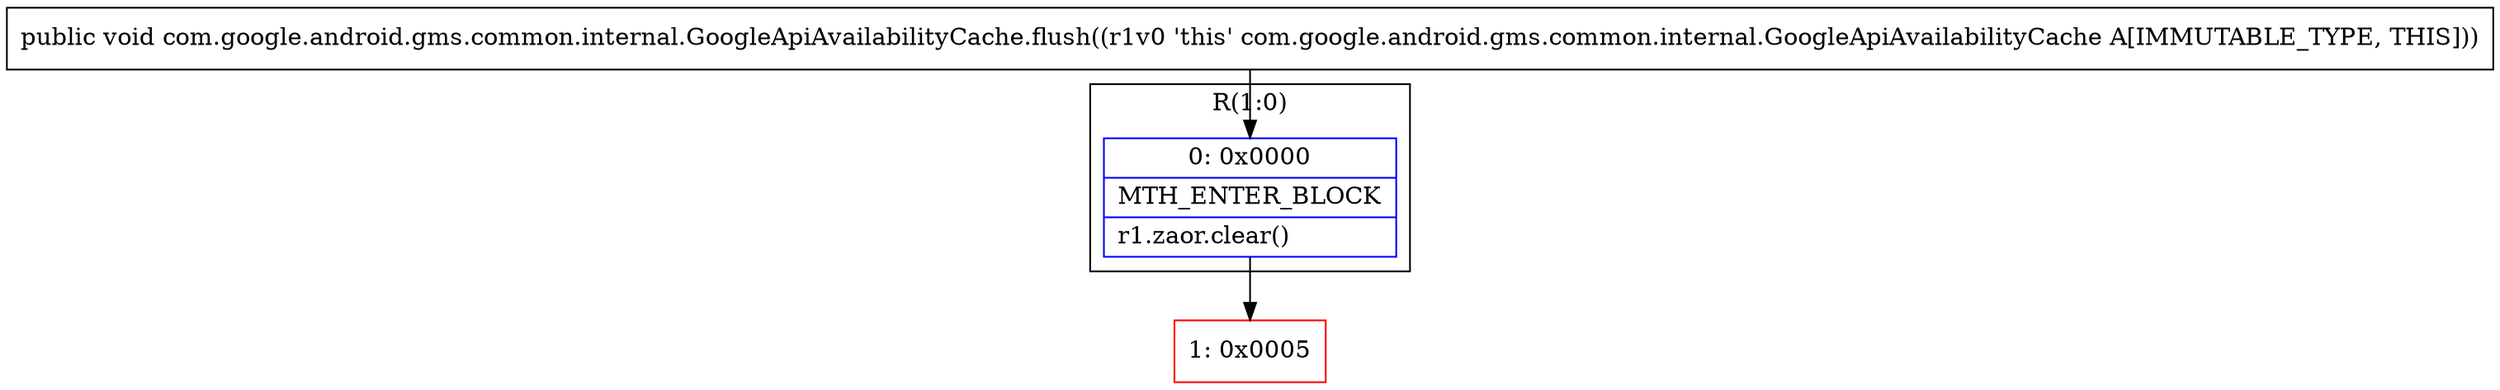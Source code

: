 digraph "CFG forcom.google.android.gms.common.internal.GoogleApiAvailabilityCache.flush()V" {
subgraph cluster_Region_712127316 {
label = "R(1:0)";
node [shape=record,color=blue];
Node_0 [shape=record,label="{0\:\ 0x0000|MTH_ENTER_BLOCK\l|r1.zaor.clear()\l}"];
}
Node_1 [shape=record,color=red,label="{1\:\ 0x0005}"];
MethodNode[shape=record,label="{public void com.google.android.gms.common.internal.GoogleApiAvailabilityCache.flush((r1v0 'this' com.google.android.gms.common.internal.GoogleApiAvailabilityCache A[IMMUTABLE_TYPE, THIS])) }"];
MethodNode -> Node_0;
Node_0 -> Node_1;
}

